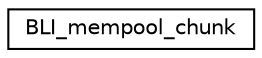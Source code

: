 digraph G
{
  edge [fontname="Helvetica",fontsize="10",labelfontname="Helvetica",labelfontsize="10"];
  node [fontname="Helvetica",fontsize="10",shape=record];
  rankdir=LR;
  Node1 [label="BLI_mempool_chunk",height=0.2,width=0.4,color="black", fillcolor="white", style="filled",URL="$d9/d4f/structBLI__mempool__chunk.html"];
}
